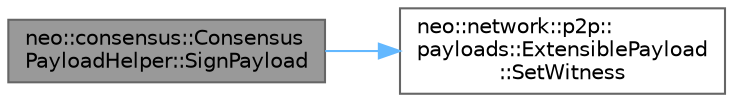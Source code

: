 digraph "neo::consensus::ConsensusPayloadHelper::SignPayload"
{
 // LATEX_PDF_SIZE
  bgcolor="transparent";
  edge [fontname=Helvetica,fontsize=10,labelfontname=Helvetica,labelfontsize=10];
  node [fontname=Helvetica,fontsize=10,shape=box,height=0.2,width=0.4];
  rankdir="LR";
  Node1 [id="Node000001",label="neo::consensus::Consensus\lPayloadHelper::SignPayload",height=0.2,width=0.4,color="gray40", fillcolor="grey60", style="filled", fontcolor="black",tooltip="Signs an ExtensiblePayload containing a consensus message."];
  Node1 -> Node2 [id="edge1_Node000001_Node000002",color="steelblue1",style="solid",tooltip=" "];
  Node2 [id="Node000002",label="neo::network::p2p::\lpayloads::ExtensiblePayload\l::SetWitness",height=0.2,width=0.4,color="grey40", fillcolor="white", style="filled",URL="$classneo_1_1network_1_1p2p_1_1payloads_1_1_extensible_payload.html#a5337ce23383c66d111b8369e91f22806",tooltip="Sets the witness."];
}
